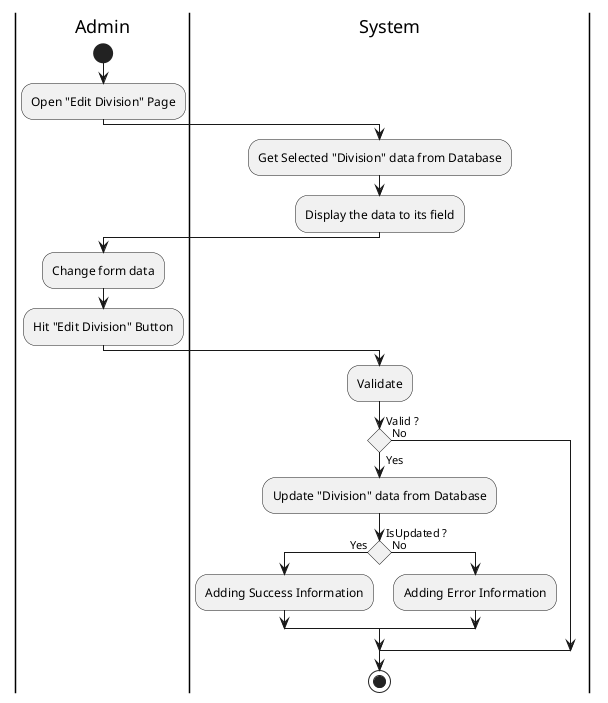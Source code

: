 @startuml UpdateDivision

skinparam ConditionEndStyle hline
skinparam conditionStyle diamond
skinparam Monochrome true
skinparam Shadowing false

|Admin|
start
:Open "Edit Division" Page;

|System|
:Get Selected "Division" data from Database;
:Display the data to its field;

|Admin|
:Change form data;
:Hit "Edit Division" Button;

|System|
:Validate;

if (Valid ?) then (Yes)
    :Update "Division" data from Database;
    if (IsUpdated ?) then (Yes)
        :Adding Success Information;
    else (No)
        :Adding Error Information;
    endif
else (No)
endif
stop

@enduml